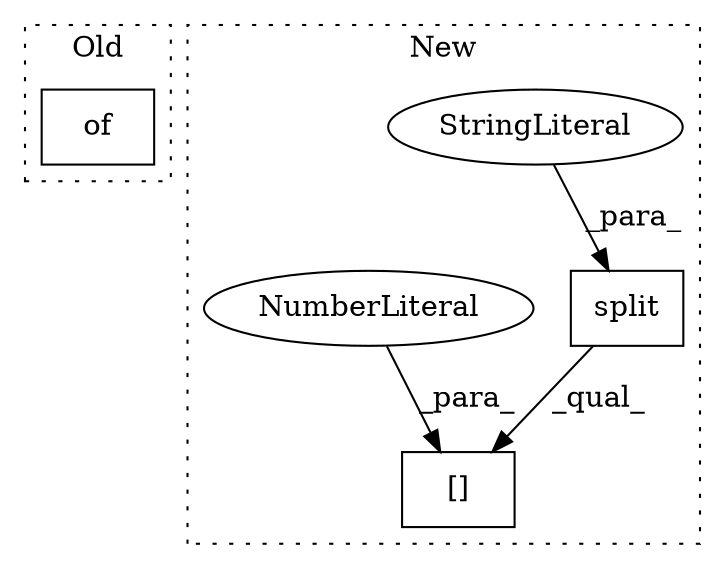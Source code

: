 digraph G {
subgraph cluster0 {
1 [label="of" a="32" s="2239,2680" l="3,1" shape="box"];
label = "Old";
style="dotted";
}
subgraph cluster1 {
2 [label="split" a="32" s="2428,2440" l="6,1" shape="box"];
3 [label="StringLiteral" a="45" s="2434" l="6" shape="ellipse"];
4 [label="[]" a="2" s="2405,2443" l="37,1" shape="box"];
5 [label="NumberLiteral" a="34" s="2442" l="1" shape="ellipse"];
label = "New";
style="dotted";
}
2 -> 4 [label="_qual_"];
3 -> 2 [label="_para_"];
5 -> 4 [label="_para_"];
}